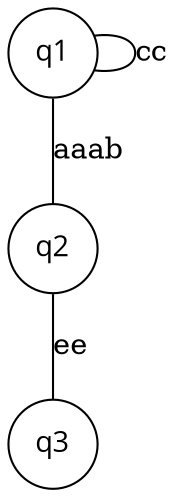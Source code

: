graph{
	node[fontname="Open Sans", shape="circle"]
	q1--q2[label="aaab"]

	q1--q1[label="cc"]

	q2--q3[label="ee"]
}
